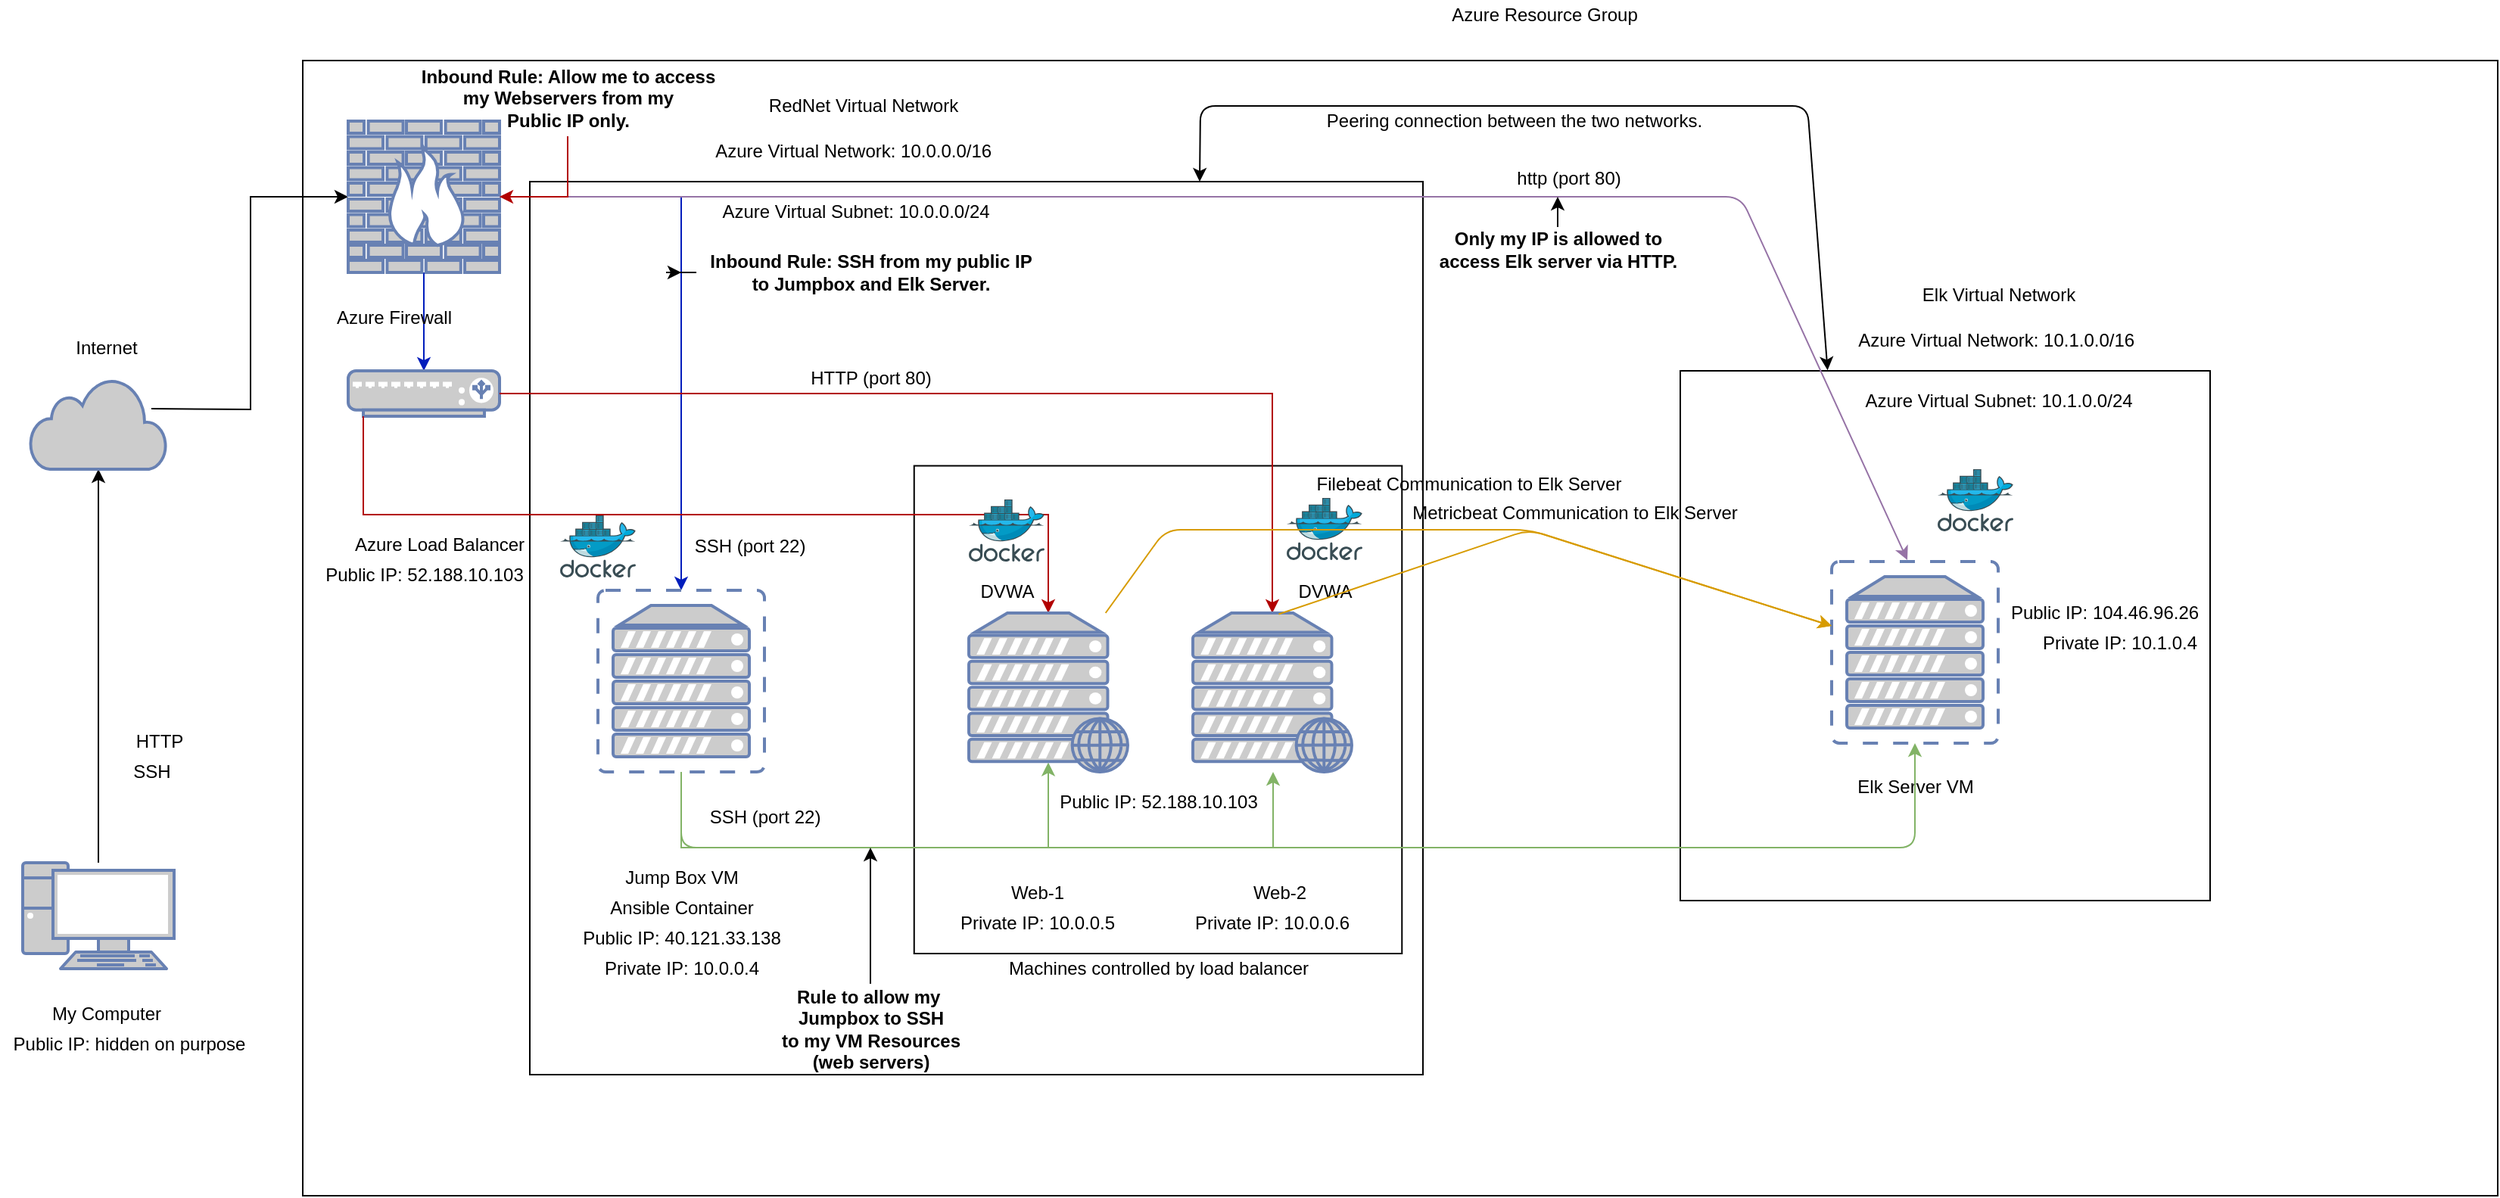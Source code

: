 <mxfile version="14.9.6" type="device"><diagram id="m99EiVId61LTBApRtMcc" name="Page-1"><mxGraphModel dx="1475" dy="1096" grid="1" gridSize="10" guides="1" tooltips="1" connect="1" arrows="1" fold="1" page="1" pageScale="1" pageWidth="1100" pageHeight="850" math="0" shadow="0"><root><mxCell id="0"/><mxCell id="1" parent="0"/><mxCell id="2QyQ4vI21sYUOaWPslme-6" value="" style="whiteSpace=wrap;html=1;aspect=fixed;fillColor=none;" parent="1" vertex="1"><mxGeometry x="1110" y="265" width="350" height="350" as="geometry"/></mxCell><mxCell id="2QyQ4vI21sYUOaWPslme-3" value="" style="rounded=0;whiteSpace=wrap;html=1;fillColor=none;" parent="1" vertex="1"><mxGeometry x="200" y="60" width="1450" height="750" as="geometry"/></mxCell><mxCell id="pybQ9dRVy4k9MZI7opy3-46" value="" style="whiteSpace=wrap;html=1;aspect=fixed;fillColor=none;" parent="1" vertex="1"><mxGeometry x="603.88" y="327.75" width="322.25" height="322.25" as="geometry"/></mxCell><mxCell id="pybQ9dRVy4k9MZI7opy3-44" value="" style="whiteSpace=wrap;html=1;aspect=fixed;fillColor=none;" parent="1" vertex="1"><mxGeometry x="350" y="140" width="590" height="590" as="geometry"/></mxCell><mxCell id="pybQ9dRVy4k9MZI7opy3-3" value="" style="edgeStyle=orthogonalEdgeStyle;rounded=0;orthogonalLoop=1;jettySize=auto;html=1;" parent="1" source="pybQ9dRVy4k9MZI7opy3-1" target="pybQ9dRVy4k9MZI7opy3-2" edge="1"><mxGeometry relative="1" as="geometry"/></mxCell><mxCell id="pybQ9dRVy4k9MZI7opy3-1" value="" style="fontColor=#0066CC;verticalAlign=top;verticalLabelPosition=bottom;labelPosition=center;align=center;html=1;outlineConnect=0;fillColor=#CCCCCC;strokeColor=#6881B3;gradientColor=none;gradientDirection=north;strokeWidth=2;shape=mxgraph.networks.pc;" parent="1" vertex="1"><mxGeometry x="15" y="590" width="100" height="70" as="geometry"/></mxCell><mxCell id="pybQ9dRVy4k9MZI7opy3-6" value="" style="edgeStyle=orthogonalEdgeStyle;rounded=0;orthogonalLoop=1;jettySize=auto;html=1;entryX=0;entryY=0.5;entryDx=0;entryDy=0;entryPerimeter=0;" parent="1" target="pybQ9dRVy4k9MZI7opy3-4" edge="1"><mxGeometry relative="1" as="geometry"><mxPoint x="100" y="290" as="sourcePoint"/></mxGeometry></mxCell><mxCell id="pybQ9dRVy4k9MZI7opy3-2" value="" style="html=1;outlineConnect=0;fillColor=#CCCCCC;strokeColor=#6881B3;gradientColor=none;gradientDirection=north;strokeWidth=2;shape=mxgraph.networks.cloud;fontColor=#ffffff;" parent="1" vertex="1"><mxGeometry x="20" y="270" width="90" height="60" as="geometry"/></mxCell><mxCell id="pybQ9dRVy4k9MZI7opy3-10" value="" style="edgeStyle=orthogonalEdgeStyle;rounded=0;orthogonalLoop=1;jettySize=auto;html=1;fillColor=#0050ef;strokeColor=#001DBC;" parent="1" source="pybQ9dRVy4k9MZI7opy3-4" target="pybQ9dRVy4k9MZI7opy3-7" edge="1"><mxGeometry relative="1" as="geometry"/></mxCell><mxCell id="pybQ9dRVy4k9MZI7opy3-23" value="" style="edgeStyle=orthogonalEdgeStyle;rounded=0;orthogonalLoop=1;jettySize=auto;html=1;fillColor=#0050ef;strokeColor=#001DBC;" parent="1" source="pybQ9dRVy4k9MZI7opy3-4" target="pybQ9dRVy4k9MZI7opy3-22" edge="1"><mxGeometry relative="1" as="geometry"/></mxCell><mxCell id="pybQ9dRVy4k9MZI7opy3-4" value="" style="fontColor=#0066CC;verticalAlign=top;verticalLabelPosition=bottom;labelPosition=center;align=center;html=1;outlineConnect=0;fillColor=#CCCCCC;strokeColor=#6881B3;gradientColor=none;gradientDirection=north;strokeWidth=2;shape=mxgraph.networks.firewall;" parent="1" vertex="1"><mxGeometry x="230" y="100" width="100" height="100" as="geometry"/></mxCell><mxCell id="pybQ9dRVy4k9MZI7opy3-29" style="edgeStyle=orthogonalEdgeStyle;rounded=0;orthogonalLoop=1;jettySize=auto;html=1;entryX=0.5;entryY=0.94;entryDx=0;entryDy=0;entryPerimeter=0;fillColor=#d5e8d4;strokeColor=#82b366;" parent="1" source="pybQ9dRVy4k9MZI7opy3-7" target="pybQ9dRVy4k9MZI7opy3-24" edge="1"><mxGeometry relative="1" as="geometry"><Array as="points"><mxPoint x="450" y="580"/><mxPoint x="693" y="580"/></Array></mxGeometry></mxCell><mxCell id="pybQ9dRVy4k9MZI7opy3-30" style="edgeStyle=orthogonalEdgeStyle;rounded=0;orthogonalLoop=1;jettySize=auto;html=1;fillColor=#d5e8d4;strokeColor=#82b366;" parent="1" source="pybQ9dRVy4k9MZI7opy3-7" target="pybQ9dRVy4k9MZI7opy3-25" edge="1"><mxGeometry relative="1" as="geometry"><Array as="points"><mxPoint x="450" y="580"/><mxPoint x="841" y="580"/></Array></mxGeometry></mxCell><mxCell id="pybQ9dRVy4k9MZI7opy3-7" value="" style="fontColor=#0066CC;verticalAlign=top;verticalLabelPosition=bottom;labelPosition=center;align=center;html=1;outlineConnect=0;fillColor=#CCCCCC;strokeColor=#6881B3;gradientColor=none;gradientDirection=north;strokeWidth=2;shape=mxgraph.networks.virtual_server;" parent="1" vertex="1"><mxGeometry x="395" y="410" width="110" height="120" as="geometry"/></mxCell><mxCell id="pybQ9dRVy4k9MZI7opy3-11" value="Jump Box VM" style="text;html=1;resizable=0;autosize=1;align=center;verticalAlign=middle;points=[];fillColor=none;strokeColor=none;rounded=0;" parent="1" vertex="1"><mxGeometry x="405" y="590" width="90" height="20" as="geometry"/></mxCell><mxCell id="pybQ9dRVy4k9MZI7opy3-12" value="My Computer" style="text;html=1;resizable=0;autosize=1;align=center;verticalAlign=middle;points=[];fillColor=none;strokeColor=none;rounded=0;" parent="1" vertex="1"><mxGeometry x="25" y="680" width="90" height="20" as="geometry"/></mxCell><mxCell id="pybQ9dRVy4k9MZI7opy3-13" value="Internet" style="text;html=1;resizable=0;autosize=1;align=center;verticalAlign=middle;points=[];fillColor=none;strokeColor=none;rounded=0;rotation=0;" parent="1" vertex="1"><mxGeometry x="40" y="240" width="60" height="20" as="geometry"/></mxCell><mxCell id="pybQ9dRVy4k9MZI7opy3-14" value="Azure Firewall" style="text;html=1;resizable=0;autosize=1;align=center;verticalAlign=middle;points=[];fillColor=none;strokeColor=none;rounded=0;" parent="1" vertex="1"><mxGeometry x="215" y="220" width="90" height="20" as="geometry"/></mxCell><mxCell id="pybQ9dRVy4k9MZI7opy3-22" value="" style="fontColor=#0066CC;verticalAlign=top;verticalLabelPosition=bottom;labelPosition=center;align=center;html=1;outlineConnect=0;fillColor=#CCCCCC;strokeColor=#6881B3;gradientColor=none;gradientDirection=north;strokeWidth=2;shape=mxgraph.networks.load_balancer;" parent="1" vertex="1"><mxGeometry x="230" y="265" width="100" height="30" as="geometry"/></mxCell><mxCell id="pybQ9dRVy4k9MZI7opy3-26" style="edgeStyle=orthogonalEdgeStyle;rounded=0;orthogonalLoop=1;jettySize=auto;html=1;exitX=0.1;exitY=1;exitDx=0;exitDy=0;exitPerimeter=0;fillColor=#e51400;strokeColor=#B20000;" parent="1" source="pybQ9dRVy4k9MZI7opy3-22" target="pybQ9dRVy4k9MZI7opy3-24" edge="1"><mxGeometry relative="1" as="geometry"/></mxCell><mxCell id="pybQ9dRVy4k9MZI7opy3-24" value="" style="fontColor=#0066CC;verticalAlign=top;verticalLabelPosition=bottom;labelPosition=center;align=center;html=1;outlineConnect=0;fillColor=#CCCCCC;strokeColor=#6881B3;gradientColor=none;gradientDirection=north;strokeWidth=2;shape=mxgraph.networks.web_server;" parent="1" vertex="1"><mxGeometry x="640" y="425" width="105" height="105" as="geometry"/></mxCell><mxCell id="pybQ9dRVy4k9MZI7opy3-27" style="edgeStyle=orthogonalEdgeStyle;rounded=0;orthogonalLoop=1;jettySize=auto;html=1;exitX=1;exitY=0.5;exitDx=0;exitDy=0;exitPerimeter=0;fillColor=#e51400;strokeColor=#B20000;" parent="1" source="pybQ9dRVy4k9MZI7opy3-22" target="pybQ9dRVy4k9MZI7opy3-25" edge="1"><mxGeometry relative="1" as="geometry"/></mxCell><mxCell id="pybQ9dRVy4k9MZI7opy3-25" value="" style="fontColor=#0066CC;verticalAlign=top;verticalLabelPosition=bottom;labelPosition=center;align=center;html=1;outlineConnect=0;fillColor=#CCCCCC;strokeColor=#6881B3;gradientColor=none;gradientDirection=north;strokeWidth=2;shape=mxgraph.networks.web_server;" parent="1" vertex="1"><mxGeometry x="788" y="425" width="105" height="105" as="geometry"/></mxCell><mxCell id="pybQ9dRVy4k9MZI7opy3-31" value="HTTP" style="text;html=1;resizable=0;autosize=1;align=center;verticalAlign=middle;points=[];fillColor=none;strokeColor=none;rounded=0;" parent="1" vertex="1"><mxGeometry x="80" y="500" width="50" height="20" as="geometry"/></mxCell><mxCell id="pybQ9dRVy4k9MZI7opy3-32" value="Web-1" style="text;html=1;resizable=0;autosize=1;align=center;verticalAlign=middle;points=[];fillColor=none;strokeColor=none;rounded=0;" parent="1" vertex="1"><mxGeometry x="660" y="600" width="50" height="20" as="geometry"/></mxCell><mxCell id="pybQ9dRVy4k9MZI7opy3-33" value="Web-2" style="text;html=1;resizable=0;autosize=1;align=center;verticalAlign=middle;points=[];fillColor=none;strokeColor=none;rounded=0;" parent="1" vertex="1"><mxGeometry x="820" y="600" width="50" height="20" as="geometry"/></mxCell><mxCell id="pybQ9dRVy4k9MZI7opy3-34" value="" style="aspect=fixed;html=1;points=[];align=center;image;fontSize=12;image=img/lib/mscae/Docker.svg;" parent="1" vertex="1"><mxGeometry x="640" y="350" width="50" height="41" as="geometry"/></mxCell><mxCell id="pybQ9dRVy4k9MZI7opy3-35" value="" style="aspect=fixed;html=1;points=[];align=center;image;fontSize=12;image=img/lib/mscae/Docker.svg;" parent="1" vertex="1"><mxGeometry x="850" y="349" width="50" height="41" as="geometry"/></mxCell><mxCell id="pybQ9dRVy4k9MZI7opy3-36" value="Ansible Container" style="text;html=1;resizable=0;autosize=1;align=center;verticalAlign=middle;points=[];fillColor=none;strokeColor=none;rounded=0;" parent="1" vertex="1"><mxGeometry x="395" y="610" width="110" height="20" as="geometry"/></mxCell><mxCell id="pybQ9dRVy4k9MZI7opy3-37" value="SSH" style="text;html=1;resizable=0;autosize=1;align=center;verticalAlign=middle;points=[];fillColor=none;strokeColor=none;rounded=0;" parent="1" vertex="1"><mxGeometry x="80" y="520" width="40" height="20" as="geometry"/></mxCell><mxCell id="pybQ9dRVy4k9MZI7opy3-38" value="SSH (port 22)" style="text;html=1;resizable=0;autosize=1;align=center;verticalAlign=middle;points=[];fillColor=none;strokeColor=none;rounded=0;" parent="1" vertex="1"><mxGeometry x="450" y="371" width="90" height="20" as="geometry"/></mxCell><mxCell id="pybQ9dRVy4k9MZI7opy3-39" value="HTTP (port 80)" style="text;html=1;resizable=0;autosize=1;align=center;verticalAlign=middle;points=[];fillColor=none;strokeColor=none;rounded=0;" parent="1" vertex="1"><mxGeometry x="525" y="260" width="100" height="20" as="geometry"/></mxCell><mxCell id="pybQ9dRVy4k9MZI7opy3-40" value="Azure Load Balancer" style="text;html=1;resizable=0;autosize=1;align=center;verticalAlign=middle;points=[];fillColor=none;strokeColor=none;rounded=0;" parent="1" vertex="1"><mxGeometry x="225" y="370" width="130" height="20" as="geometry"/></mxCell><mxCell id="pybQ9dRVy4k9MZI7opy3-41" value="DVWA" style="text;html=1;resizable=0;autosize=1;align=center;verticalAlign=middle;points=[];fillColor=none;strokeColor=none;rounded=0;" parent="1" vertex="1"><mxGeometry x="640" y="401" width="50" height="20" as="geometry"/></mxCell><mxCell id="pybQ9dRVy4k9MZI7opy3-42" value="DVWA" style="text;html=1;resizable=0;autosize=1;align=center;verticalAlign=middle;points=[];fillColor=none;strokeColor=none;rounded=0;" parent="1" vertex="1"><mxGeometry x="850" y="401" width="50" height="20" as="geometry"/></mxCell><mxCell id="pybQ9dRVy4k9MZI7opy3-45" value="Azure Virtual Network: 10.0.0.0/16&amp;nbsp;" style="text;html=1;resizable=0;autosize=1;align=center;verticalAlign=middle;points=[];fillColor=none;strokeColor=none;rounded=0;" parent="1" vertex="1"><mxGeometry x="465" y="110" width="200" height="20" as="geometry"/></mxCell><mxCell id="pybQ9dRVy4k9MZI7opy3-47" value="Machines controlled by load balancer" style="text;html=1;resizable=0;autosize=1;align=center;verticalAlign=middle;points=[];fillColor=none;strokeColor=none;rounded=0;" parent="1" vertex="1"><mxGeometry x="660" y="650" width="210" height="20" as="geometry"/></mxCell><mxCell id="pybQ9dRVy4k9MZI7opy3-48" value="SSH (port 22)" style="text;html=1;resizable=0;autosize=1;align=center;verticalAlign=middle;points=[];fillColor=none;strokeColor=none;rounded=0;" parent="1" vertex="1"><mxGeometry x="460" y="550" width="90" height="20" as="geometry"/></mxCell><mxCell id="pybQ9dRVy4k9MZI7opy3-49" value="Azure Virtual Subnet: 10.0.0.0/24" style="text;html=1;resizable=0;autosize=1;align=center;verticalAlign=middle;points=[];fillColor=none;strokeColor=none;rounded=0;" parent="1" vertex="1"><mxGeometry x="470" y="150" width="190" height="20" as="geometry"/></mxCell><mxCell id="pybQ9dRVy4k9MZI7opy3-50" value="Public IP: 40.121.33.138" style="text;html=1;resizable=0;autosize=1;align=center;verticalAlign=middle;points=[];fillColor=none;strokeColor=none;rounded=0;" parent="1" vertex="1"><mxGeometry x="375" y="630" width="150" height="20" as="geometry"/></mxCell><mxCell id="pybQ9dRVy4k9MZI7opy3-51" value="Public IP: 52.188.10.103" style="text;html=1;resizable=0;autosize=1;align=center;verticalAlign=middle;points=[];fillColor=none;strokeColor=none;rounded=0;" parent="1" vertex="1"><mxGeometry x="205" y="390" width="150" height="20" as="geometry"/></mxCell><mxCell id="pybQ9dRVy4k9MZI7opy3-52" value="Private IP: 10.0.0.4" style="text;html=1;resizable=0;autosize=1;align=center;verticalAlign=middle;points=[];fillColor=none;strokeColor=none;rounded=0;" parent="1" vertex="1"><mxGeometry x="390" y="650" width="120" height="20" as="geometry"/></mxCell><mxCell id="pybQ9dRVy4k9MZI7opy3-53" value="Private IP: 10.0.0.5" style="text;html=1;resizable=0;autosize=1;align=center;verticalAlign=middle;points=[];fillColor=none;strokeColor=none;rounded=0;" parent="1" vertex="1"><mxGeometry x="625" y="620" width="120" height="20" as="geometry"/></mxCell><mxCell id="pybQ9dRVy4k9MZI7opy3-54" value="Private IP: 10.0.0.6" style="text;html=1;resizable=0;autosize=1;align=center;verticalAlign=middle;points=[];fillColor=none;strokeColor=none;rounded=0;" parent="1" vertex="1"><mxGeometry x="780" y="620" width="120" height="20" as="geometry"/></mxCell><mxCell id="8aJga7Af9u93eJaZL4GB-7" value="Azure Resource Group" style="text;html=1;resizable=0;autosize=1;align=center;verticalAlign=middle;points=[];fillColor=none;strokeColor=none;rounded=0;" parent="1" vertex="1"><mxGeometry x="950" y="20" width="140" height="20" as="geometry"/></mxCell><mxCell id="2QyQ4vI21sYUOaWPslme-1" value="" style="aspect=fixed;html=1;points=[];align=center;image;fontSize=12;image=img/lib/mscae/Docker.svg;" parent="1" vertex="1"><mxGeometry x="370" y="360.5" width="50" height="41" as="geometry"/></mxCell><mxCell id="2QyQ4vI21sYUOaWPslme-4" value="Azure Virtual Network: 10.1.0.0/16&amp;nbsp;" style="text;html=1;resizable=0;autosize=1;align=center;verticalAlign=middle;points=[];fillColor=none;strokeColor=none;rounded=0;" parent="1" vertex="1"><mxGeometry x="1220" y="235" width="200" height="20" as="geometry"/></mxCell><mxCell id="2QyQ4vI21sYUOaWPslme-5" value="Azure Virtual Subnet: 10.1.0.0/24" style="text;html=1;resizable=0;autosize=1;align=center;verticalAlign=middle;points=[];fillColor=none;strokeColor=none;rounded=0;" parent="1" vertex="1"><mxGeometry x="1225" y="275" width="190" height="20" as="geometry"/></mxCell><mxCell id="2QyQ4vI21sYUOaWPslme-7" value="" style="fontColor=#0066CC;verticalAlign=top;verticalLabelPosition=bottom;labelPosition=center;align=center;html=1;outlineConnect=0;fillColor=#CCCCCC;strokeColor=#6881B3;gradientColor=none;gradientDirection=north;strokeWidth=2;shape=mxgraph.networks.virtual_server;" parent="1" vertex="1"><mxGeometry x="1210" y="391" width="110" height="120" as="geometry"/></mxCell><mxCell id="2QyQ4vI21sYUOaWPslme-8" value="Elk Server VM" style="text;html=1;resizable=0;autosize=1;align=center;verticalAlign=middle;points=[];fillColor=none;strokeColor=none;rounded=0;" parent="1" vertex="1"><mxGeometry x="1220" y="530" width="90" height="20" as="geometry"/></mxCell><mxCell id="2QyQ4vI21sYUOaWPslme-9" value="RedNet Virtual Network&lt;span style=&quot;color: rgba(0 , 0 , 0 , 0) ; font-family: monospace ; font-size: 0px&quot;&gt;%3CmxGraphModel%3E%3Croot%3E%3CmxCell%20id%3D%220%22%2F%3E%3CmxCell%20id%3D%221%22%20parent%3D%220%22%2F%3E%3CmxCell%20id%3D%222%22%20value%3D%22Azure%20Virtual%20Network%3A%2010.0.0.0%2F16%26amp%3Bnbsp%3B%22%20style%3D%22text%3Bhtml%3D1%3Bresizable%3D0%3Bautosize%3D1%3Balign%3Dcenter%3BverticalAlign%3Dmiddle%3Bpoints%3D%5B%5D%3BfillColor%3Dnone%3BstrokeColor%3Dnone%3Brounded%3D0%3B%22%20vertex%3D%221%22%20parent%3D%221%22%3E%3CmxGeometry%20x%3D%22465%22%20y%3D%22110%22%20width%3D%22200%22%20height%3D%2220%22%20as%3D%22geometry%22%2F%3E%3C%2FmxCell%3E%3C%2Froot%3E%3C%2FmxGraphModel%3E&lt;/span&gt;" style="text;html=1;resizable=0;autosize=1;align=center;verticalAlign=middle;points=[];fillColor=none;strokeColor=none;rounded=0;" parent="1" vertex="1"><mxGeometry x="500" y="80" width="140" height="20" as="geometry"/></mxCell><mxCell id="2QyQ4vI21sYUOaWPslme-10" value="Elk Virtual Network&lt;span style=&quot;color: rgba(0 , 0 , 0 , 0) ; font-family: monospace ; font-size: 0px&quot;&gt;%3CmxGraphModel%3E%3Croot%3E%3CmxCell%20id%3D%220%22%2F%3E%3CmxCell%20id%3D%221%22%20parent%3D%220%22%2F%3E%3CmxCell%20id%3D%222%22%20value%3D%22Azure%20Virtual%20Network%3A%2010.0.0.0%2F16%26amp%3Bnbsp%3B%22%20style%3D%22text%3Bhtml%3D1%3Bresizable%3D0%3Bautosize%3D1%3Balign%3Dcenter%3BverticalAlign%3Dmiddle%3Bpoints%3D%5B%5D%3BfillColor%3Dnone%3BstrokeColor%3Dnone%3Brounded%3D0%3B%22%20vertex%3D%221%22%20parent%3D%221%22%3E%3CmxGeometry%20x%3D%22465%22%20y%3D%22110%22%20width%3D%22200%22%20height%3D%2220%22%20as%3D%22geometry%22%2F%3E%3C%2FmxCell%3E%3C%2Froot%3E%3C%2FmxGraphModel%3E&lt;/span&gt;" style="text;html=1;resizable=0;autosize=1;align=center;verticalAlign=middle;points=[];fillColor=none;strokeColor=none;rounded=0;" parent="1" vertex="1"><mxGeometry x="1260" y="205" width="120" height="20" as="geometry"/></mxCell><mxCell id="2QyQ4vI21sYUOaWPslme-11" value="" style="endArrow=classic;startArrow=classic;html=1;exitX=0.75;exitY=0;exitDx=0;exitDy=0;entryX=0.278;entryY=-0.001;entryDx=0;entryDy=0;entryPerimeter=0;" parent="1" source="pybQ9dRVy4k9MZI7opy3-44" target="2QyQ4vI21sYUOaWPslme-6" edge="1"><mxGeometry width="50" height="50" relative="1" as="geometry"><mxPoint x="960" y="130" as="sourcePoint"/><mxPoint x="1010" y="80" as="targetPoint"/><Array as="points"><mxPoint x="793" y="90"/><mxPoint x="990" y="90"/><mxPoint x="1194" y="90"/></Array></mxGeometry></mxCell><mxCell id="2QyQ4vI21sYUOaWPslme-12" value="Peering connection between the two networks." style="text;html=1;resizable=0;autosize=1;align=center;verticalAlign=middle;points=[];fillColor=none;strokeColor=none;rounded=0;" parent="1" vertex="1"><mxGeometry x="870" y="90" width="260" height="20" as="geometry"/></mxCell><mxCell id="2QyQ4vI21sYUOaWPslme-13" value="" style="endArrow=classic;html=1;exitX=-0.106;exitY=1.238;exitDx=0;exitDy=0;exitPerimeter=0;fillColor=#ffe6cc;strokeColor=#d79b00;" parent="1" source="pybQ9dRVy4k9MZI7opy3-42" target="2QyQ4vI21sYUOaWPslme-7" edge="1"><mxGeometry width="50" height="50" relative="1" as="geometry"><mxPoint x="1060" y="600" as="sourcePoint"/><mxPoint x="1110" y="550" as="targetPoint"/><Array as="points"><mxPoint x="1010" y="370"/></Array></mxGeometry></mxCell><mxCell id="2QyQ4vI21sYUOaWPslme-14" value="" style="endArrow=classic;html=1;fillColor=#ffe6cc;strokeColor=#d79b00;" parent="1" source="pybQ9dRVy4k9MZI7opy3-24" target="2QyQ4vI21sYUOaWPslme-7" edge="1"><mxGeometry width="50" height="50" relative="1" as="geometry"><mxPoint x="890.4" y="487.5" as="sourcePoint"/><mxPoint x="1275" y="521" as="targetPoint"/><Array as="points"><mxPoint x="770" y="370"/><mxPoint x="1010" y="370"/></Array></mxGeometry></mxCell><mxCell id="2QyQ4vI21sYUOaWPslme-15" value="Filebeat Communication to Elk Server" style="text;html=1;resizable=0;autosize=1;align=center;verticalAlign=middle;points=[];fillColor=none;strokeColor=none;rounded=0;" parent="1" vertex="1"><mxGeometry x="860" y="330" width="220" height="20" as="geometry"/></mxCell><mxCell id="2QyQ4vI21sYUOaWPslme-16" value="Metricbeat Communication to Elk Server" style="text;html=1;resizable=0;autosize=1;align=center;verticalAlign=middle;points=[];fillColor=none;strokeColor=none;rounded=0;" parent="1" vertex="1"><mxGeometry x="925" y="349" width="230" height="20" as="geometry"/></mxCell><mxCell id="2QyQ4vI21sYUOaWPslme-18" value="" style="endArrow=classic;html=1;entryX=0.5;entryY=1;entryDx=0;entryDy=0;entryPerimeter=0;exitX=0.5;exitY=1;exitDx=0;exitDy=0;exitPerimeter=0;fillColor=#d5e8d4;strokeColor=#82b366;" parent="1" source="pybQ9dRVy4k9MZI7opy3-7" target="2QyQ4vI21sYUOaWPslme-7" edge="1"><mxGeometry width="50" height="50" relative="1" as="geometry"><mxPoint x="870" y="470" as="sourcePoint"/><mxPoint x="920" y="420" as="targetPoint"/><Array as="points"><mxPoint x="450" y="580"/><mxPoint x="1030" y="580"/><mxPoint x="1265" y="580"/></Array></mxGeometry></mxCell><mxCell id="2QyQ4vI21sYUOaWPslme-19" value="" style="endArrow=classic;html=1;exitX=1;exitY=0.5;exitDx=0;exitDy=0;exitPerimeter=0;fillColor=#e1d5e7;strokeColor=#9673a6;" parent="1" source="pybQ9dRVy4k9MZI7opy3-4" edge="1"><mxGeometry width="50" height="50" relative="1" as="geometry"><mxPoint x="800" y="240" as="sourcePoint"/><mxPoint x="1260" y="390" as="targetPoint"/><Array as="points"><mxPoint x="1150" y="150"/></Array></mxGeometry></mxCell><mxCell id="2QyQ4vI21sYUOaWPslme-20" value="http (port 80)" style="text;html=1;resizable=0;autosize=1;align=center;verticalAlign=middle;points=[];fillColor=none;strokeColor=none;rounded=0;" parent="1" vertex="1"><mxGeometry x="996" y="128" width="80" height="20" as="geometry"/></mxCell><mxCell id="2QyQ4vI21sYUOaWPslme-29" style="edgeStyle=orthogonalEdgeStyle;rounded=0;orthogonalLoop=1;jettySize=auto;html=1;" parent="1" source="2QyQ4vI21sYUOaWPslme-21" edge="1"><mxGeometry relative="1" as="geometry"><mxPoint x="1028" y="150" as="targetPoint"/></mxGeometry></mxCell><mxCell id="2QyQ4vI21sYUOaWPslme-21" value="Only my IP is allowed to&lt;br&gt;access Elk server via HTTP." style="text;html=1;resizable=0;autosize=1;align=center;verticalAlign=middle;points=[];fillColor=none;strokeColor=none;rounded=0;fontStyle=1" parent="1" vertex="1"><mxGeometry x="944" y="170" width="170" height="30" as="geometry"/></mxCell><mxCell id="2QyQ4vI21sYUOaWPslme-22" value="" style="aspect=fixed;html=1;points=[];align=center;image;fontSize=12;image=img/lib/mscae/Docker.svg;" parent="1" vertex="1"><mxGeometry x="1280" y="330" width="50" height="41" as="geometry"/></mxCell><mxCell id="2QyQ4vI21sYUOaWPslme-23" value="Public IP: 52.188.10.103" style="text;html=1;resizable=0;autosize=1;align=center;verticalAlign=middle;points=[];fillColor=none;strokeColor=none;rounded=0;" parent="1" vertex="1"><mxGeometry x="690" y="540" width="150" height="20" as="geometry"/></mxCell><mxCell id="2QyQ4vI21sYUOaWPslme-24" value="Public IP: 104.46.96.26" style="text;html=1;resizable=0;autosize=1;align=center;verticalAlign=middle;points=[];fillColor=none;strokeColor=none;rounded=0;" parent="1" vertex="1"><mxGeometry x="1320" y="415" width="140" height="20" as="geometry"/></mxCell><mxCell id="2QyQ4vI21sYUOaWPslme-25" value="Private IP: 10.1.0.4" style="text;html=1;resizable=0;autosize=1;align=center;verticalAlign=middle;points=[];fillColor=none;strokeColor=none;rounded=0;" parent="1" vertex="1"><mxGeometry x="1340" y="435" width="120" height="20" as="geometry"/></mxCell><mxCell id="2QyQ4vI21sYUOaWPslme-28" style="edgeStyle=orthogonalEdgeStyle;rounded=0;orthogonalLoop=1;jettySize=auto;html=1;" parent="1" source="2QyQ4vI21sYUOaWPslme-27" edge="1"><mxGeometry relative="1" as="geometry"><mxPoint x="450" y="200" as="targetPoint"/></mxGeometry></mxCell><mxCell id="2QyQ4vI21sYUOaWPslme-27" value="Inbound Rule: SSH from my public IP&lt;br&gt;to Jumpbox and Elk Server." style="text;html=1;resizable=0;autosize=1;align=center;verticalAlign=middle;points=[];fillColor=none;strokeColor=none;rounded=0;fontStyle=1" parent="1" vertex="1"><mxGeometry x="460" y="185" width="230" height="30" as="geometry"/></mxCell><mxCell id="2QyQ4vI21sYUOaWPslme-30" value="Public IP: hidden on purpose" style="text;html=1;resizable=0;autosize=1;align=center;verticalAlign=middle;points=[];fillColor=none;strokeColor=none;rounded=0;" parent="1" vertex="1"><mxGeometry y="700" width="170" height="20" as="geometry"/></mxCell><mxCell id="2QyQ4vI21sYUOaWPslme-32" style="edgeStyle=orthogonalEdgeStyle;rounded=0;orthogonalLoop=1;jettySize=auto;html=1;" parent="1" source="2QyQ4vI21sYUOaWPslme-31" edge="1"><mxGeometry relative="1" as="geometry"><mxPoint x="575" y="580" as="targetPoint"/></mxGeometry></mxCell><mxCell id="2QyQ4vI21sYUOaWPslme-31" value="&lt;b&gt;Rule to allow my&amp;nbsp;&lt;br&gt;Jumpbox to SSH&lt;br&gt;to my VM Resources&lt;br&gt;(web servers)&lt;br&gt;&lt;/b&gt;" style="text;html=1;resizable=0;autosize=1;align=center;verticalAlign=middle;points=[];fillColor=none;strokeColor=none;rounded=0;" parent="1" vertex="1"><mxGeometry x="510" y="670" width="130" height="60" as="geometry"/></mxCell><mxCell id="2QyQ4vI21sYUOaWPslme-36" style="edgeStyle=orthogonalEdgeStyle;rounded=0;orthogonalLoop=1;jettySize=auto;html=1;entryX=1;entryY=0.5;entryDx=0;entryDy=0;entryPerimeter=0;fillColor=#e51400;strokeColor=#B20000;" parent="1" source="2QyQ4vI21sYUOaWPslme-33" target="pybQ9dRVy4k9MZI7opy3-4" edge="1"><mxGeometry relative="1" as="geometry"/></mxCell><mxCell id="2QyQ4vI21sYUOaWPslme-33" value="&lt;b&gt;Inbound Rule: Allow me to access&lt;br&gt;my Webservers from my &lt;br&gt;Public IP only.&lt;br&gt;&lt;/b&gt;" style="text;html=1;resizable=0;autosize=1;align=center;verticalAlign=middle;points=[];fillColor=none;strokeColor=none;rounded=0;" parent="1" vertex="1"><mxGeometry x="270" y="60" width="210" height="50" as="geometry"/></mxCell></root></mxGraphModel></diagram></mxfile>